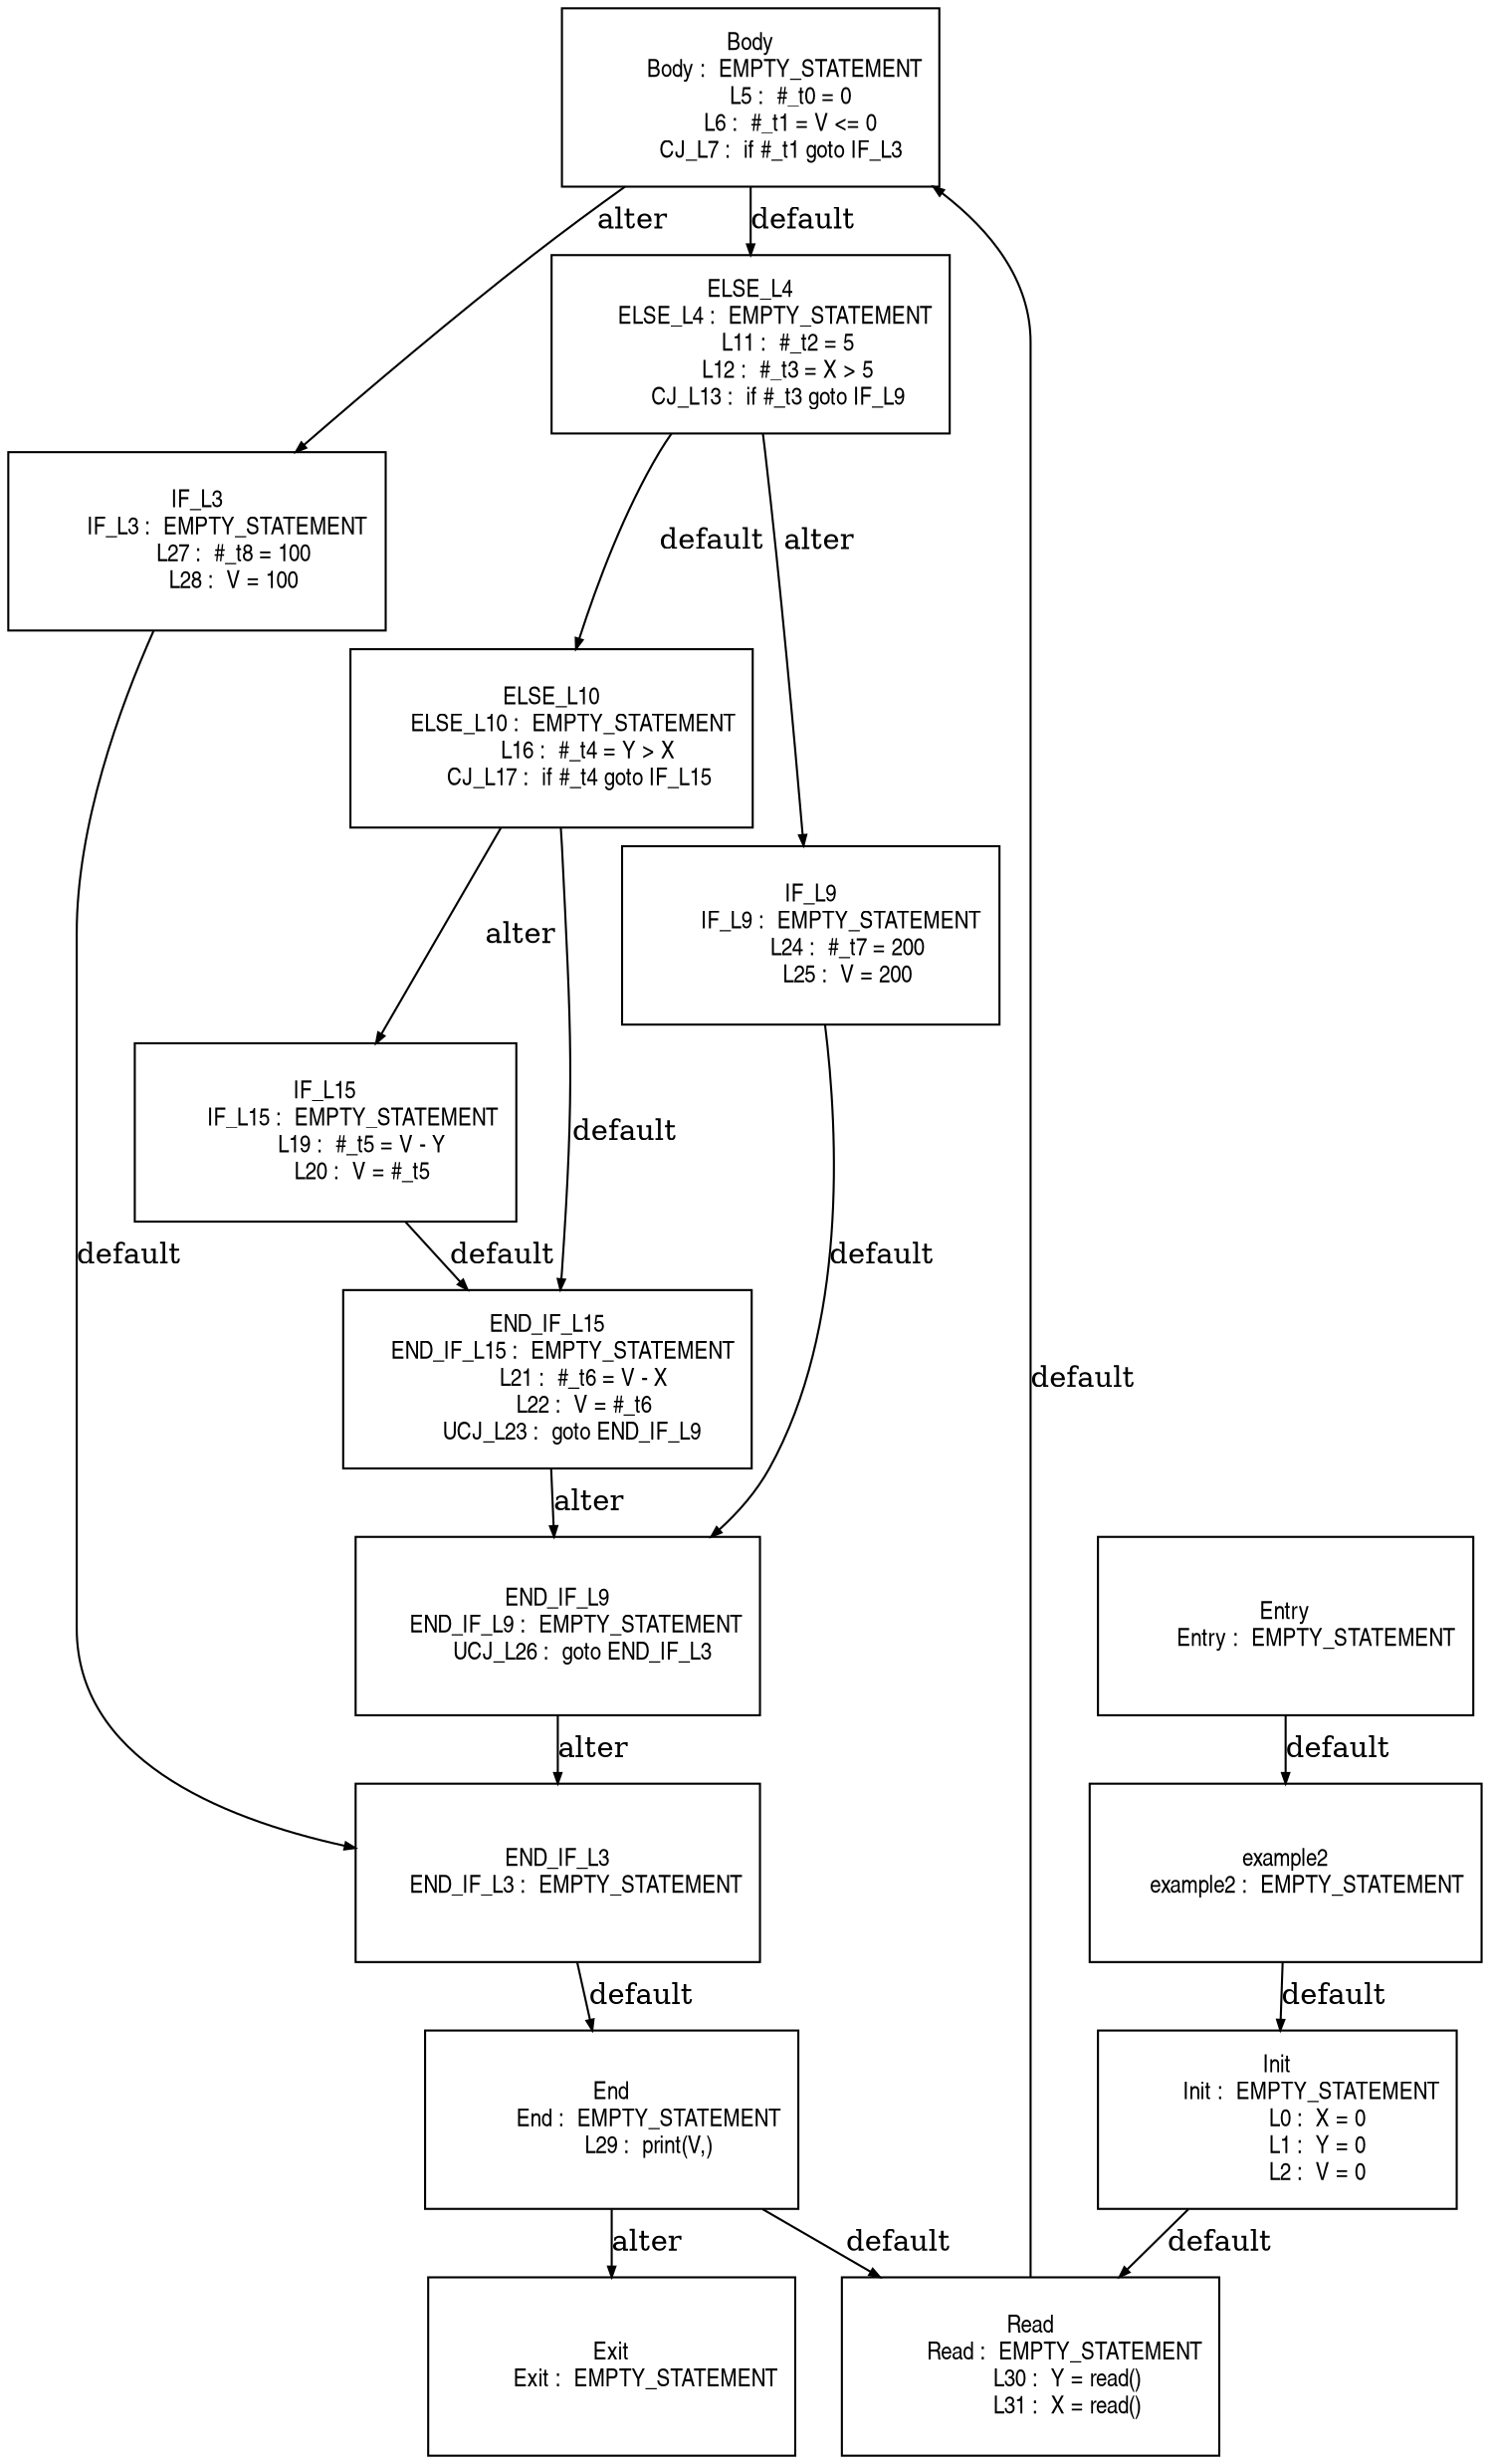 digraph G {
  ranksep=.25;
  edge [arrowsize=.5]
  node [shape=rectangle, fontname="ArialNarrow",
        fontsize=12,  height=1.2];
  "Body
           Body :  EMPTY_STATEMENT
             L5 :  #_t0 = 0
             L6 :  #_t1 = V <= 0
          CJ_L7 :  if #_t1 goto IF_L3
"; "IF_L15
         IF_L15 :  EMPTY_STATEMENT
            L19 :  #_t5 = V - Y
            L20 :  V = #_t5
"; "END_IF_L9
      END_IF_L9 :  EMPTY_STATEMENT
        UCJ_L26 :  goto END_IF_L3
"; "ELSE_L10
       ELSE_L10 :  EMPTY_STATEMENT
            L16 :  #_t4 = Y > X
         CJ_L17 :  if #_t4 goto IF_L15
"; "IF_L3
          IF_L3 :  EMPTY_STATEMENT
            L27 :  #_t8 = 100
            L28 :  V = 100
"; "END_IF_L3
      END_IF_L3 :  EMPTY_STATEMENT
"; "Exit
           Exit :  EMPTY_STATEMENT
"; "Read
           Read :  EMPTY_STATEMENT
            L30 :  Y = read()
            L31 :  X = read()
"; "ELSE_L4
        ELSE_L4 :  EMPTY_STATEMENT
            L11 :  #_t2 = 5
            L12 :  #_t3 = X > 5
         CJ_L13 :  if #_t3 goto IF_L9
"; "Init
           Init :  EMPTY_STATEMENT
             L0 :  X = 0
             L1 :  Y = 0
             L2 :  V = 0
"; "Entry
          Entry :  EMPTY_STATEMENT
"; "IF_L9
          IF_L9 :  EMPTY_STATEMENT
            L24 :  #_t7 = 200
            L25 :  V = 200
"; "example2
       example2 :  EMPTY_STATEMENT
"; "END_IF_L15
     END_IF_L15 :  EMPTY_STATEMENT
            L21 :  #_t6 = V - X
            L22 :  V = #_t6
        UCJ_L23 :  goto END_IF_L9
"; "End
            End :  EMPTY_STATEMENT
            L29 :  print(V,)
"; 
  "example2
       example2 :  EMPTY_STATEMENT
" -> "Init
           Init :  EMPTY_STATEMENT
             L0 :  X = 0
             L1 :  Y = 0
             L2 :  V = 0
"  [label="default"];
  "Init
           Init :  EMPTY_STATEMENT
             L0 :  X = 0
             L1 :  Y = 0
             L2 :  V = 0
" -> "Read
           Read :  EMPTY_STATEMENT
            L30 :  Y = read()
            L31 :  X = read()
"  [label="default"];
  "Body
           Body :  EMPTY_STATEMENT
             L5 :  #_t0 = 0
             L6 :  #_t1 = V <= 0
          CJ_L7 :  if #_t1 goto IF_L3
" -> "ELSE_L4
        ELSE_L4 :  EMPTY_STATEMENT
            L11 :  #_t2 = 5
            L12 :  #_t3 = X > 5
         CJ_L13 :  if #_t3 goto IF_L9
"  [label="default"];
  "Body
           Body :  EMPTY_STATEMENT
             L5 :  #_t0 = 0
             L6 :  #_t1 = V <= 0
          CJ_L7 :  if #_t1 goto IF_L3
" -> "IF_L3
          IF_L3 :  EMPTY_STATEMENT
            L27 :  #_t8 = 100
            L28 :  V = 100
"  [label="alter"];
  "ELSE_L4
        ELSE_L4 :  EMPTY_STATEMENT
            L11 :  #_t2 = 5
            L12 :  #_t3 = X > 5
         CJ_L13 :  if #_t3 goto IF_L9
" -> "ELSE_L10
       ELSE_L10 :  EMPTY_STATEMENT
            L16 :  #_t4 = Y > X
         CJ_L17 :  if #_t4 goto IF_L15
"  [label="default"];
  "ELSE_L4
        ELSE_L4 :  EMPTY_STATEMENT
            L11 :  #_t2 = 5
            L12 :  #_t3 = X > 5
         CJ_L13 :  if #_t3 goto IF_L9
" -> "IF_L9
          IF_L9 :  EMPTY_STATEMENT
            L24 :  #_t7 = 200
            L25 :  V = 200
"  [label="alter"];
  "ELSE_L10
       ELSE_L10 :  EMPTY_STATEMENT
            L16 :  #_t4 = Y > X
         CJ_L17 :  if #_t4 goto IF_L15
" -> "END_IF_L15
     END_IF_L15 :  EMPTY_STATEMENT
            L21 :  #_t6 = V - X
            L22 :  V = #_t6
        UCJ_L23 :  goto END_IF_L9
"  [label="default"];
  "ELSE_L10
       ELSE_L10 :  EMPTY_STATEMENT
            L16 :  #_t4 = Y > X
         CJ_L17 :  if #_t4 goto IF_L15
" -> "IF_L15
         IF_L15 :  EMPTY_STATEMENT
            L19 :  #_t5 = V - Y
            L20 :  V = #_t5
"  [label="alter"];
  "IF_L15
         IF_L15 :  EMPTY_STATEMENT
            L19 :  #_t5 = V - Y
            L20 :  V = #_t5
" -> "END_IF_L15
     END_IF_L15 :  EMPTY_STATEMENT
            L21 :  #_t6 = V - X
            L22 :  V = #_t6
        UCJ_L23 :  goto END_IF_L9
"  [label="default"];
  "END_IF_L15
     END_IF_L15 :  EMPTY_STATEMENT
            L21 :  #_t6 = V - X
            L22 :  V = #_t6
        UCJ_L23 :  goto END_IF_L9
" -> "END_IF_L9
      END_IF_L9 :  EMPTY_STATEMENT
        UCJ_L26 :  goto END_IF_L3
"  [label="alter"];
  "IF_L9
          IF_L9 :  EMPTY_STATEMENT
            L24 :  #_t7 = 200
            L25 :  V = 200
" -> "END_IF_L9
      END_IF_L9 :  EMPTY_STATEMENT
        UCJ_L26 :  goto END_IF_L3
"  [label="default"];
  "END_IF_L9
      END_IF_L9 :  EMPTY_STATEMENT
        UCJ_L26 :  goto END_IF_L3
" -> "END_IF_L3
      END_IF_L3 :  EMPTY_STATEMENT
"  [label="alter"];
  "IF_L3
          IF_L3 :  EMPTY_STATEMENT
            L27 :  #_t8 = 100
            L28 :  V = 100
" -> "END_IF_L3
      END_IF_L3 :  EMPTY_STATEMENT
"  [label="default"];
  "END_IF_L3
      END_IF_L3 :  EMPTY_STATEMENT
" -> "End
            End :  EMPTY_STATEMENT
            L29 :  print(V,)
"  [label="default"];
  "Entry
          Entry :  EMPTY_STATEMENT
" -> "example2
       example2 :  EMPTY_STATEMENT
"  [label="default"];
  "End
            End :  EMPTY_STATEMENT
            L29 :  print(V,)
" -> "Read
           Read :  EMPTY_STATEMENT
            L30 :  Y = read()
            L31 :  X = read()
"  [label="default"];
  "End
            End :  EMPTY_STATEMENT
            L29 :  print(V,)
" -> "Exit
           Exit :  EMPTY_STATEMENT
"  [label="alter"];
  "Read
           Read :  EMPTY_STATEMENT
            L30 :  Y = read()
            L31 :  X = read()
" -> "Body
           Body :  EMPTY_STATEMENT
             L5 :  #_t0 = 0
             L6 :  #_t1 = V <= 0
          CJ_L7 :  if #_t1 goto IF_L3
"  [label="default"];
}
